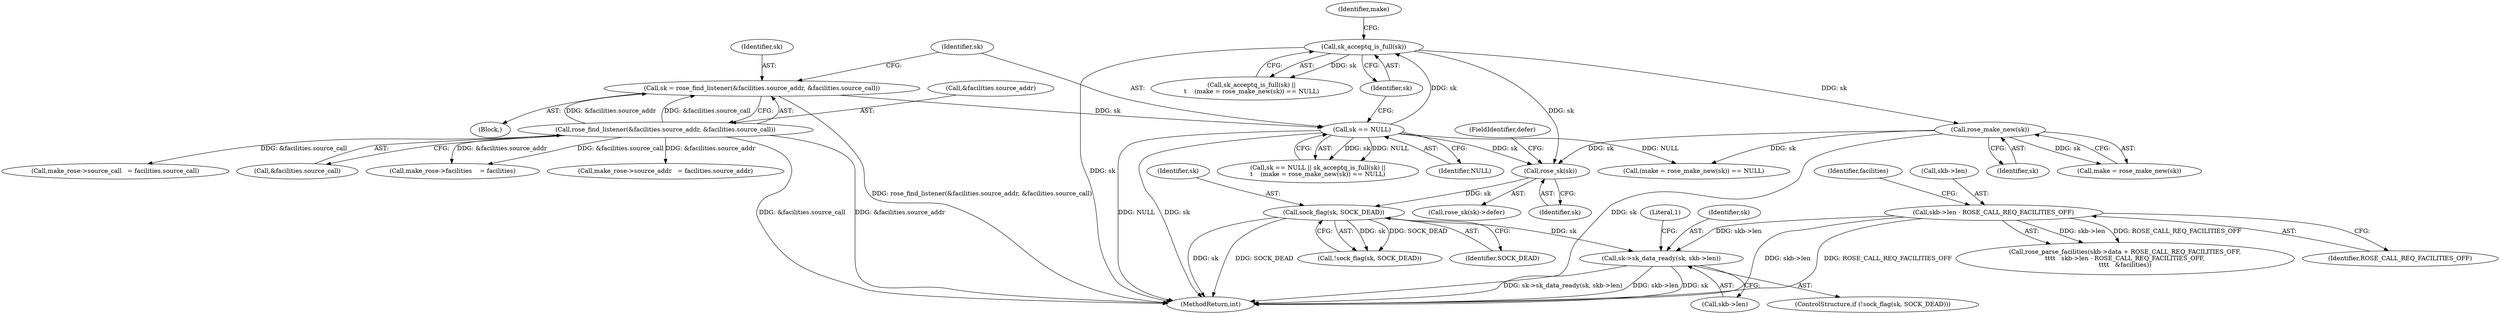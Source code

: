 digraph "0_linux_e0bccd315db0c2f919e7fcf9cb60db21d9986f52@API" {
"1000374" [label="(Call,sk->sk_data_ready(sk, skb->len))"];
"1000371" [label="(Call,sock_flag(sk, SOCK_DEAD))"];
"1000309" [label="(Call,rose_sk(sk))"];
"1000165" [label="(Call,sk_acceptq_is_full(sk))"];
"1000161" [label="(Call,sk == NULL)"];
"1000148" [label="(Call,sk = rose_find_listener(&facilities.source_addr, &facilities.source_call))"];
"1000150" [label="(Call,rose_find_listener(&facilities.source_addr, &facilities.source_call))"];
"1000170" [label="(Call,rose_make_new(sk))"];
"1000133" [label="(Call,skb->len - ROSE_CALL_REQ_FACILITIES_OFF)"];
"1000376" [label="(Call,skb->len)"];
"1000372" [label="(Identifier,sk)"];
"1000162" [label="(Identifier,sk)"];
"1000155" [label="(Call,&facilities.source_call)"];
"1000127" [label="(Call,rose_parse_facilities(skb->data + ROSE_CALL_REQ_FACILITIES_OFF,\n\t\t\t\t   skb->len - ROSE_CALL_REQ_FACILITIES_OFF,\n\t\t\t\t   &facilities))"];
"1000151" [label="(Call,&facilities.source_addr)"];
"1000166" [label="(Identifier,sk)"];
"1000160" [label="(Call,sk == NULL || sk_acceptq_is_full(sk) ||\n\t    (make = rose_make_new(sk)) == NULL)"];
"1000148" [label="(Call,sk = rose_find_listener(&facilities.source_addr, &facilities.source_call))"];
"1000370" [label="(Call,!sock_flag(sk, SOCK_DEAD))"];
"1000139" [label="(Identifier,facilities)"];
"1000163" [label="(Identifier,NULL)"];
"1000310" [label="(Identifier,sk)"];
"1000374" [label="(Call,sk->sk_data_ready(sk, skb->len))"];
"1000169" [label="(Identifier,make)"];
"1000168" [label="(Call,make = rose_make_new(sk))"];
"1000149" [label="(Identifier,sk)"];
"1000373" [label="(Identifier,SOCK_DEAD)"];
"1000369" [label="(ControlStructure,if (!sock_flag(sk, SOCK_DEAD)))"];
"1000371" [label="(Call,sock_flag(sk, SOCK_DEAD))"];
"1000170" [label="(Call,rose_make_new(sk))"];
"1000134" [label="(Call,skb->len)"];
"1000308" [label="(Call,rose_sk(sk)->defer)"];
"1000150" [label="(Call,rose_find_listener(&facilities.source_addr, &facilities.source_call))"];
"1000108" [label="(Block,)"];
"1000137" [label="(Identifier,ROSE_CALL_REQ_FACILITIES_OFF)"];
"1000164" [label="(Call,sk_acceptq_is_full(sk) ||\n\t    (make = rose_make_new(sk)) == NULL)"];
"1000161" [label="(Call,sk == NULL)"];
"1000296" [label="(Call,make_rose->facilities    = facilities)"];
"1000167" [label="(Call,(make = rose_make_new(sk)) == NULL)"];
"1000243" [label="(Call,make_rose->source_addr   = facilities.source_addr)"];
"1000381" [label="(MethodReturn,int)"];
"1000309" [label="(Call,rose_sk(sk))"];
"1000133" [label="(Call,skb->len - ROSE_CALL_REQ_FACILITIES_OFF)"];
"1000380" [label="(Literal,1)"];
"1000250" [label="(Call,make_rose->source_call   = facilities.source_call)"];
"1000171" [label="(Identifier,sk)"];
"1000165" [label="(Call,sk_acceptq_is_full(sk))"];
"1000311" [label="(FieldIdentifier,defer)"];
"1000375" [label="(Identifier,sk)"];
"1000374" -> "1000369"  [label="AST: "];
"1000374" -> "1000376"  [label="CFG: "];
"1000375" -> "1000374"  [label="AST: "];
"1000376" -> "1000374"  [label="AST: "];
"1000380" -> "1000374"  [label="CFG: "];
"1000374" -> "1000381"  [label="DDG: skb->len"];
"1000374" -> "1000381"  [label="DDG: sk"];
"1000374" -> "1000381"  [label="DDG: sk->sk_data_ready(sk, skb->len)"];
"1000371" -> "1000374"  [label="DDG: sk"];
"1000133" -> "1000374"  [label="DDG: skb->len"];
"1000371" -> "1000370"  [label="AST: "];
"1000371" -> "1000373"  [label="CFG: "];
"1000372" -> "1000371"  [label="AST: "];
"1000373" -> "1000371"  [label="AST: "];
"1000370" -> "1000371"  [label="CFG: "];
"1000371" -> "1000381"  [label="DDG: SOCK_DEAD"];
"1000371" -> "1000381"  [label="DDG: sk"];
"1000371" -> "1000370"  [label="DDG: sk"];
"1000371" -> "1000370"  [label="DDG: SOCK_DEAD"];
"1000309" -> "1000371"  [label="DDG: sk"];
"1000309" -> "1000308"  [label="AST: "];
"1000309" -> "1000310"  [label="CFG: "];
"1000310" -> "1000309"  [label="AST: "];
"1000311" -> "1000309"  [label="CFG: "];
"1000165" -> "1000309"  [label="DDG: sk"];
"1000170" -> "1000309"  [label="DDG: sk"];
"1000161" -> "1000309"  [label="DDG: sk"];
"1000165" -> "1000164"  [label="AST: "];
"1000165" -> "1000166"  [label="CFG: "];
"1000166" -> "1000165"  [label="AST: "];
"1000169" -> "1000165"  [label="CFG: "];
"1000164" -> "1000165"  [label="CFG: "];
"1000165" -> "1000381"  [label="DDG: sk"];
"1000165" -> "1000164"  [label="DDG: sk"];
"1000161" -> "1000165"  [label="DDG: sk"];
"1000165" -> "1000170"  [label="DDG: sk"];
"1000161" -> "1000160"  [label="AST: "];
"1000161" -> "1000163"  [label="CFG: "];
"1000162" -> "1000161"  [label="AST: "];
"1000163" -> "1000161"  [label="AST: "];
"1000166" -> "1000161"  [label="CFG: "];
"1000160" -> "1000161"  [label="CFG: "];
"1000161" -> "1000381"  [label="DDG: NULL"];
"1000161" -> "1000381"  [label="DDG: sk"];
"1000161" -> "1000160"  [label="DDG: sk"];
"1000161" -> "1000160"  [label="DDG: NULL"];
"1000148" -> "1000161"  [label="DDG: sk"];
"1000161" -> "1000167"  [label="DDG: NULL"];
"1000148" -> "1000108"  [label="AST: "];
"1000148" -> "1000150"  [label="CFG: "];
"1000149" -> "1000148"  [label="AST: "];
"1000150" -> "1000148"  [label="AST: "];
"1000162" -> "1000148"  [label="CFG: "];
"1000148" -> "1000381"  [label="DDG: rose_find_listener(&facilities.source_addr, &facilities.source_call)"];
"1000150" -> "1000148"  [label="DDG: &facilities.source_addr"];
"1000150" -> "1000148"  [label="DDG: &facilities.source_call"];
"1000150" -> "1000155"  [label="CFG: "];
"1000151" -> "1000150"  [label="AST: "];
"1000155" -> "1000150"  [label="AST: "];
"1000150" -> "1000381"  [label="DDG: &facilities.source_addr"];
"1000150" -> "1000381"  [label="DDG: &facilities.source_call"];
"1000150" -> "1000243"  [label="DDG: &facilities.source_addr"];
"1000150" -> "1000250"  [label="DDG: &facilities.source_call"];
"1000150" -> "1000296"  [label="DDG: &facilities.source_call"];
"1000150" -> "1000296"  [label="DDG: &facilities.source_addr"];
"1000170" -> "1000168"  [label="AST: "];
"1000170" -> "1000171"  [label="CFG: "];
"1000171" -> "1000170"  [label="AST: "];
"1000168" -> "1000170"  [label="CFG: "];
"1000170" -> "1000381"  [label="DDG: sk"];
"1000170" -> "1000167"  [label="DDG: sk"];
"1000170" -> "1000168"  [label="DDG: sk"];
"1000133" -> "1000127"  [label="AST: "];
"1000133" -> "1000137"  [label="CFG: "];
"1000134" -> "1000133"  [label="AST: "];
"1000137" -> "1000133"  [label="AST: "];
"1000139" -> "1000133"  [label="CFG: "];
"1000133" -> "1000381"  [label="DDG: skb->len"];
"1000133" -> "1000381"  [label="DDG: ROSE_CALL_REQ_FACILITIES_OFF"];
"1000133" -> "1000127"  [label="DDG: skb->len"];
"1000133" -> "1000127"  [label="DDG: ROSE_CALL_REQ_FACILITIES_OFF"];
}
